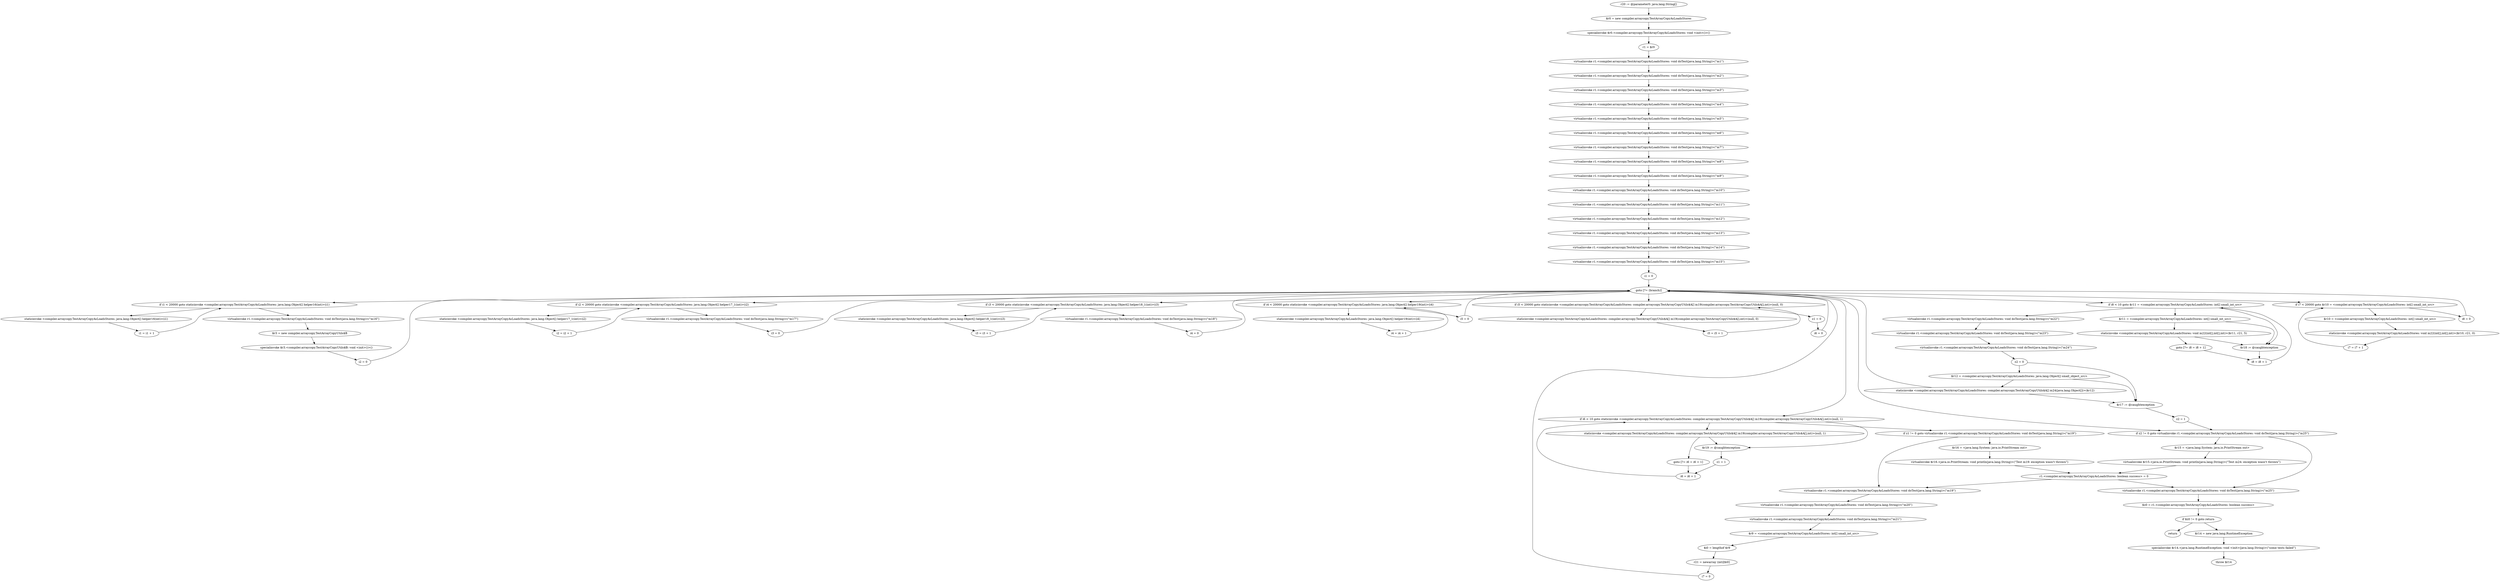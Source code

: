 digraph "unitGraph" {
    "r20 := @parameter0: java.lang.String[]"
    "$r0 = new compiler.arraycopy.TestArrayCopyAsLoadsStores"
    "specialinvoke $r0.<compiler.arraycopy.TestArrayCopyAsLoadsStores: void <init>()>()"
    "r1 = $r0"
    "virtualinvoke r1.<compiler.arraycopy.TestArrayCopyAsLoadsStores: void doTest(java.lang.String)>(\"m1\")"
    "virtualinvoke r1.<compiler.arraycopy.TestArrayCopyAsLoadsStores: void doTest(java.lang.String)>(\"m2\")"
    "virtualinvoke r1.<compiler.arraycopy.TestArrayCopyAsLoadsStores: void doTest(java.lang.String)>(\"m3\")"
    "virtualinvoke r1.<compiler.arraycopy.TestArrayCopyAsLoadsStores: void doTest(java.lang.String)>(\"m4\")"
    "virtualinvoke r1.<compiler.arraycopy.TestArrayCopyAsLoadsStores: void doTest(java.lang.String)>(\"m5\")"
    "virtualinvoke r1.<compiler.arraycopy.TestArrayCopyAsLoadsStores: void doTest(java.lang.String)>(\"m6\")"
    "virtualinvoke r1.<compiler.arraycopy.TestArrayCopyAsLoadsStores: void doTest(java.lang.String)>(\"m7\")"
    "virtualinvoke r1.<compiler.arraycopy.TestArrayCopyAsLoadsStores: void doTest(java.lang.String)>(\"m8\")"
    "virtualinvoke r1.<compiler.arraycopy.TestArrayCopyAsLoadsStores: void doTest(java.lang.String)>(\"m9\")"
    "virtualinvoke r1.<compiler.arraycopy.TestArrayCopyAsLoadsStores: void doTest(java.lang.String)>(\"m10\")"
    "virtualinvoke r1.<compiler.arraycopy.TestArrayCopyAsLoadsStores: void doTest(java.lang.String)>(\"m11\")"
    "virtualinvoke r1.<compiler.arraycopy.TestArrayCopyAsLoadsStores: void doTest(java.lang.String)>(\"m12\")"
    "virtualinvoke r1.<compiler.arraycopy.TestArrayCopyAsLoadsStores: void doTest(java.lang.String)>(\"m13\")"
    "virtualinvoke r1.<compiler.arraycopy.TestArrayCopyAsLoadsStores: void doTest(java.lang.String)>(\"m14\")"
    "virtualinvoke r1.<compiler.arraycopy.TestArrayCopyAsLoadsStores: void doTest(java.lang.String)>(\"m15\")"
    "i1 = 0"
    "goto [?= (branch)]"
    "staticinvoke <compiler.arraycopy.TestArrayCopyAsLoadsStores: java.lang.Object[] helper16(int)>(i1)"
    "i1 = i1 + 1"
    "if i1 < 20000 goto staticinvoke <compiler.arraycopy.TestArrayCopyAsLoadsStores: java.lang.Object[] helper16(int)>(i1)"
    "virtualinvoke r1.<compiler.arraycopy.TestArrayCopyAsLoadsStores: void doTest(java.lang.String)>(\"m16\")"
    "$r3 = new compiler.arraycopy.TestArrayCopyUtils$B"
    "specialinvoke $r3.<compiler.arraycopy.TestArrayCopyUtils$B: void <init>()>()"
    "i2 = 0"
    "staticinvoke <compiler.arraycopy.TestArrayCopyAsLoadsStores: java.lang.Object[] helper17_1(int)>(i2)"
    "i2 = i2 + 1"
    "if i2 < 20000 goto staticinvoke <compiler.arraycopy.TestArrayCopyAsLoadsStores: java.lang.Object[] helper17_1(int)>(i2)"
    "virtualinvoke r1.<compiler.arraycopy.TestArrayCopyAsLoadsStores: void doTest(java.lang.String)>(\"m17\")"
    "i3 = 0"
    "staticinvoke <compiler.arraycopy.TestArrayCopyAsLoadsStores: java.lang.Object[] helper18_1(int)>(i3)"
    "i3 = i3 + 1"
    "if i3 < 20000 goto staticinvoke <compiler.arraycopy.TestArrayCopyAsLoadsStores: java.lang.Object[] helper18_1(int)>(i3)"
    "virtualinvoke r1.<compiler.arraycopy.TestArrayCopyAsLoadsStores: void doTest(java.lang.String)>(\"m18\")"
    "i4 = 0"
    "staticinvoke <compiler.arraycopy.TestArrayCopyAsLoadsStores: java.lang.Object[] helper19(int)>(i4)"
    "i4 = i4 + 1"
    "if i4 < 20000 goto staticinvoke <compiler.arraycopy.TestArrayCopyAsLoadsStores: java.lang.Object[] helper19(int)>(i4)"
    "i5 = 0"
    "staticinvoke <compiler.arraycopy.TestArrayCopyAsLoadsStores: compiler.arraycopy.TestArrayCopyUtils$A[] m19(compiler.arraycopy.TestArrayCopyUtils$A[],int)>(null, 0)"
    "i5 = i5 + 1"
    "if i5 < 20000 goto staticinvoke <compiler.arraycopy.TestArrayCopyAsLoadsStores: compiler.arraycopy.TestArrayCopyUtils$A[] m19(compiler.arraycopy.TestArrayCopyUtils$A[],int)>(null, 0)"
    "z1 = 0"
    "i6 = 0"
    "staticinvoke <compiler.arraycopy.TestArrayCopyAsLoadsStores: compiler.arraycopy.TestArrayCopyUtils$A[] m19(compiler.arraycopy.TestArrayCopyUtils$A[],int)>(null, 1)"
    "goto [?= i6 = i6 + 1]"
    "$r19 := @caughtexception"
    "z1 = 1"
    "i6 = i6 + 1"
    "if i6 < 10 goto staticinvoke <compiler.arraycopy.TestArrayCopyAsLoadsStores: compiler.arraycopy.TestArrayCopyUtils$A[] m19(compiler.arraycopy.TestArrayCopyUtils$A[],int)>(null, 1)"
    "if z1 != 0 goto virtualinvoke r1.<compiler.arraycopy.TestArrayCopyAsLoadsStores: void doTest(java.lang.String)>(\"m19\")"
    "$r16 = <java.lang.System: java.io.PrintStream out>"
    "virtualinvoke $r16.<java.io.PrintStream: void println(java.lang.String)>(\"Test m19: exception wasn\'t thrown\")"
    "r1.<compiler.arraycopy.TestArrayCopyAsLoadsStores: boolean success> = 0"
    "virtualinvoke r1.<compiler.arraycopy.TestArrayCopyAsLoadsStores: void doTest(java.lang.String)>(\"m19\")"
    "virtualinvoke r1.<compiler.arraycopy.TestArrayCopyAsLoadsStores: void doTest(java.lang.String)>(\"m20\")"
    "virtualinvoke r1.<compiler.arraycopy.TestArrayCopyAsLoadsStores: void doTest(java.lang.String)>(\"m21\")"
    "$r9 = <compiler.arraycopy.TestArrayCopyAsLoadsStores: int[] small_int_src>"
    "$i0 = lengthof $r9"
    "r21 = newarray (int)[$i0]"
    "i7 = 0"
    "$r10 = <compiler.arraycopy.TestArrayCopyAsLoadsStores: int[] small_int_src>"
    "staticinvoke <compiler.arraycopy.TestArrayCopyAsLoadsStores: void m22(int[],int[],int)>($r10, r21, 0)"
    "i7 = i7 + 1"
    "if i7 < 20000 goto $r10 = <compiler.arraycopy.TestArrayCopyAsLoadsStores: int[] small_int_src>"
    "i8 = 0"
    "$r11 = <compiler.arraycopy.TestArrayCopyAsLoadsStores: int[] small_int_src>"
    "staticinvoke <compiler.arraycopy.TestArrayCopyAsLoadsStores: void m22(int[],int[],int)>($r11, r21, 5)"
    "goto [?= i8 = i8 + 1]"
    "$r18 := @caughtexception"
    "i8 = i8 + 1"
    "if i8 < 10 goto $r11 = <compiler.arraycopy.TestArrayCopyAsLoadsStores: int[] small_int_src>"
    "virtualinvoke r1.<compiler.arraycopy.TestArrayCopyAsLoadsStores: void doTest(java.lang.String)>(\"m22\")"
    "virtualinvoke r1.<compiler.arraycopy.TestArrayCopyAsLoadsStores: void doTest(java.lang.String)>(\"m23\")"
    "virtualinvoke r1.<compiler.arraycopy.TestArrayCopyAsLoadsStores: void doTest(java.lang.String)>(\"m24\")"
    "z2 = 0"
    "$r12 = <compiler.arraycopy.TestArrayCopyAsLoadsStores: java.lang.Object[] small_object_src>"
    "staticinvoke <compiler.arraycopy.TestArrayCopyAsLoadsStores: compiler.arraycopy.TestArrayCopyUtils$A[] m24(java.lang.Object[])>($r12)"
    "$r17 := @caughtexception"
    "z2 = 1"
    "if z2 != 0 goto virtualinvoke r1.<compiler.arraycopy.TestArrayCopyAsLoadsStores: void doTest(java.lang.String)>(\"m25\")"
    "$r15 = <java.lang.System: java.io.PrintStream out>"
    "virtualinvoke $r15.<java.io.PrintStream: void println(java.lang.String)>(\"Test m24: exception wasn\'t thrown\")"
    "virtualinvoke r1.<compiler.arraycopy.TestArrayCopyAsLoadsStores: void doTest(java.lang.String)>(\"m25\")"
    "$z0 = r1.<compiler.arraycopy.TestArrayCopyAsLoadsStores: boolean success>"
    "if $z0 != 0 goto return"
    "$r14 = new java.lang.RuntimeException"
    "specialinvoke $r14.<java.lang.RuntimeException: void <init>(java.lang.String)>(\"some tests failed\")"
    "throw $r14"
    "return"
    "r20 := @parameter0: java.lang.String[]"->"$r0 = new compiler.arraycopy.TestArrayCopyAsLoadsStores";
    "$r0 = new compiler.arraycopy.TestArrayCopyAsLoadsStores"->"specialinvoke $r0.<compiler.arraycopy.TestArrayCopyAsLoadsStores: void <init>()>()";
    "specialinvoke $r0.<compiler.arraycopy.TestArrayCopyAsLoadsStores: void <init>()>()"->"r1 = $r0";
    "r1 = $r0"->"virtualinvoke r1.<compiler.arraycopy.TestArrayCopyAsLoadsStores: void doTest(java.lang.String)>(\"m1\")";
    "virtualinvoke r1.<compiler.arraycopy.TestArrayCopyAsLoadsStores: void doTest(java.lang.String)>(\"m1\")"->"virtualinvoke r1.<compiler.arraycopy.TestArrayCopyAsLoadsStores: void doTest(java.lang.String)>(\"m2\")";
    "virtualinvoke r1.<compiler.arraycopy.TestArrayCopyAsLoadsStores: void doTest(java.lang.String)>(\"m2\")"->"virtualinvoke r1.<compiler.arraycopy.TestArrayCopyAsLoadsStores: void doTest(java.lang.String)>(\"m3\")";
    "virtualinvoke r1.<compiler.arraycopy.TestArrayCopyAsLoadsStores: void doTest(java.lang.String)>(\"m3\")"->"virtualinvoke r1.<compiler.arraycopy.TestArrayCopyAsLoadsStores: void doTest(java.lang.String)>(\"m4\")";
    "virtualinvoke r1.<compiler.arraycopy.TestArrayCopyAsLoadsStores: void doTest(java.lang.String)>(\"m4\")"->"virtualinvoke r1.<compiler.arraycopy.TestArrayCopyAsLoadsStores: void doTest(java.lang.String)>(\"m5\")";
    "virtualinvoke r1.<compiler.arraycopy.TestArrayCopyAsLoadsStores: void doTest(java.lang.String)>(\"m5\")"->"virtualinvoke r1.<compiler.arraycopy.TestArrayCopyAsLoadsStores: void doTest(java.lang.String)>(\"m6\")";
    "virtualinvoke r1.<compiler.arraycopy.TestArrayCopyAsLoadsStores: void doTest(java.lang.String)>(\"m6\")"->"virtualinvoke r1.<compiler.arraycopy.TestArrayCopyAsLoadsStores: void doTest(java.lang.String)>(\"m7\")";
    "virtualinvoke r1.<compiler.arraycopy.TestArrayCopyAsLoadsStores: void doTest(java.lang.String)>(\"m7\")"->"virtualinvoke r1.<compiler.arraycopy.TestArrayCopyAsLoadsStores: void doTest(java.lang.String)>(\"m8\")";
    "virtualinvoke r1.<compiler.arraycopy.TestArrayCopyAsLoadsStores: void doTest(java.lang.String)>(\"m8\")"->"virtualinvoke r1.<compiler.arraycopy.TestArrayCopyAsLoadsStores: void doTest(java.lang.String)>(\"m9\")";
    "virtualinvoke r1.<compiler.arraycopy.TestArrayCopyAsLoadsStores: void doTest(java.lang.String)>(\"m9\")"->"virtualinvoke r1.<compiler.arraycopy.TestArrayCopyAsLoadsStores: void doTest(java.lang.String)>(\"m10\")";
    "virtualinvoke r1.<compiler.arraycopy.TestArrayCopyAsLoadsStores: void doTest(java.lang.String)>(\"m10\")"->"virtualinvoke r1.<compiler.arraycopy.TestArrayCopyAsLoadsStores: void doTest(java.lang.String)>(\"m11\")";
    "virtualinvoke r1.<compiler.arraycopy.TestArrayCopyAsLoadsStores: void doTest(java.lang.String)>(\"m11\")"->"virtualinvoke r1.<compiler.arraycopy.TestArrayCopyAsLoadsStores: void doTest(java.lang.String)>(\"m12\")";
    "virtualinvoke r1.<compiler.arraycopy.TestArrayCopyAsLoadsStores: void doTest(java.lang.String)>(\"m12\")"->"virtualinvoke r1.<compiler.arraycopy.TestArrayCopyAsLoadsStores: void doTest(java.lang.String)>(\"m13\")";
    "virtualinvoke r1.<compiler.arraycopy.TestArrayCopyAsLoadsStores: void doTest(java.lang.String)>(\"m13\")"->"virtualinvoke r1.<compiler.arraycopy.TestArrayCopyAsLoadsStores: void doTest(java.lang.String)>(\"m14\")";
    "virtualinvoke r1.<compiler.arraycopy.TestArrayCopyAsLoadsStores: void doTest(java.lang.String)>(\"m14\")"->"virtualinvoke r1.<compiler.arraycopy.TestArrayCopyAsLoadsStores: void doTest(java.lang.String)>(\"m15\")";
    "virtualinvoke r1.<compiler.arraycopy.TestArrayCopyAsLoadsStores: void doTest(java.lang.String)>(\"m15\")"->"i1 = 0";
    "i1 = 0"->"goto [?= (branch)]";
    "goto [?= (branch)]"->"if i1 < 20000 goto staticinvoke <compiler.arraycopy.TestArrayCopyAsLoadsStores: java.lang.Object[] helper16(int)>(i1)";
    "staticinvoke <compiler.arraycopy.TestArrayCopyAsLoadsStores: java.lang.Object[] helper16(int)>(i1)"->"i1 = i1 + 1";
    "i1 = i1 + 1"->"if i1 < 20000 goto staticinvoke <compiler.arraycopy.TestArrayCopyAsLoadsStores: java.lang.Object[] helper16(int)>(i1)";
    "if i1 < 20000 goto staticinvoke <compiler.arraycopy.TestArrayCopyAsLoadsStores: java.lang.Object[] helper16(int)>(i1)"->"virtualinvoke r1.<compiler.arraycopy.TestArrayCopyAsLoadsStores: void doTest(java.lang.String)>(\"m16\")";
    "if i1 < 20000 goto staticinvoke <compiler.arraycopy.TestArrayCopyAsLoadsStores: java.lang.Object[] helper16(int)>(i1)"->"staticinvoke <compiler.arraycopy.TestArrayCopyAsLoadsStores: java.lang.Object[] helper16(int)>(i1)";
    "virtualinvoke r1.<compiler.arraycopy.TestArrayCopyAsLoadsStores: void doTest(java.lang.String)>(\"m16\")"->"$r3 = new compiler.arraycopy.TestArrayCopyUtils$B";
    "$r3 = new compiler.arraycopy.TestArrayCopyUtils$B"->"specialinvoke $r3.<compiler.arraycopy.TestArrayCopyUtils$B: void <init>()>()";
    "specialinvoke $r3.<compiler.arraycopy.TestArrayCopyUtils$B: void <init>()>()"->"i2 = 0";
    "i2 = 0"->"goto [?= (branch)]";
    "goto [?= (branch)]"->"if i2 < 20000 goto staticinvoke <compiler.arraycopy.TestArrayCopyAsLoadsStores: java.lang.Object[] helper17_1(int)>(i2)";
    "staticinvoke <compiler.arraycopy.TestArrayCopyAsLoadsStores: java.lang.Object[] helper17_1(int)>(i2)"->"i2 = i2 + 1";
    "i2 = i2 + 1"->"if i2 < 20000 goto staticinvoke <compiler.arraycopy.TestArrayCopyAsLoadsStores: java.lang.Object[] helper17_1(int)>(i2)";
    "if i2 < 20000 goto staticinvoke <compiler.arraycopy.TestArrayCopyAsLoadsStores: java.lang.Object[] helper17_1(int)>(i2)"->"virtualinvoke r1.<compiler.arraycopy.TestArrayCopyAsLoadsStores: void doTest(java.lang.String)>(\"m17\")";
    "if i2 < 20000 goto staticinvoke <compiler.arraycopy.TestArrayCopyAsLoadsStores: java.lang.Object[] helper17_1(int)>(i2)"->"staticinvoke <compiler.arraycopy.TestArrayCopyAsLoadsStores: java.lang.Object[] helper17_1(int)>(i2)";
    "virtualinvoke r1.<compiler.arraycopy.TestArrayCopyAsLoadsStores: void doTest(java.lang.String)>(\"m17\")"->"i3 = 0";
    "i3 = 0"->"goto [?= (branch)]";
    "goto [?= (branch)]"->"if i3 < 20000 goto staticinvoke <compiler.arraycopy.TestArrayCopyAsLoadsStores: java.lang.Object[] helper18_1(int)>(i3)";
    "staticinvoke <compiler.arraycopy.TestArrayCopyAsLoadsStores: java.lang.Object[] helper18_1(int)>(i3)"->"i3 = i3 + 1";
    "i3 = i3 + 1"->"if i3 < 20000 goto staticinvoke <compiler.arraycopy.TestArrayCopyAsLoadsStores: java.lang.Object[] helper18_1(int)>(i3)";
    "if i3 < 20000 goto staticinvoke <compiler.arraycopy.TestArrayCopyAsLoadsStores: java.lang.Object[] helper18_1(int)>(i3)"->"virtualinvoke r1.<compiler.arraycopy.TestArrayCopyAsLoadsStores: void doTest(java.lang.String)>(\"m18\")";
    "if i3 < 20000 goto staticinvoke <compiler.arraycopy.TestArrayCopyAsLoadsStores: java.lang.Object[] helper18_1(int)>(i3)"->"staticinvoke <compiler.arraycopy.TestArrayCopyAsLoadsStores: java.lang.Object[] helper18_1(int)>(i3)";
    "virtualinvoke r1.<compiler.arraycopy.TestArrayCopyAsLoadsStores: void doTest(java.lang.String)>(\"m18\")"->"i4 = 0";
    "i4 = 0"->"goto [?= (branch)]";
    "goto [?= (branch)]"->"if i4 < 20000 goto staticinvoke <compiler.arraycopy.TestArrayCopyAsLoadsStores: java.lang.Object[] helper19(int)>(i4)";
    "staticinvoke <compiler.arraycopy.TestArrayCopyAsLoadsStores: java.lang.Object[] helper19(int)>(i4)"->"i4 = i4 + 1";
    "i4 = i4 + 1"->"if i4 < 20000 goto staticinvoke <compiler.arraycopy.TestArrayCopyAsLoadsStores: java.lang.Object[] helper19(int)>(i4)";
    "if i4 < 20000 goto staticinvoke <compiler.arraycopy.TestArrayCopyAsLoadsStores: java.lang.Object[] helper19(int)>(i4)"->"i5 = 0";
    "if i4 < 20000 goto staticinvoke <compiler.arraycopy.TestArrayCopyAsLoadsStores: java.lang.Object[] helper19(int)>(i4)"->"staticinvoke <compiler.arraycopy.TestArrayCopyAsLoadsStores: java.lang.Object[] helper19(int)>(i4)";
    "i5 = 0"->"goto [?= (branch)]";
    "goto [?= (branch)]"->"if i5 < 20000 goto staticinvoke <compiler.arraycopy.TestArrayCopyAsLoadsStores: compiler.arraycopy.TestArrayCopyUtils$A[] m19(compiler.arraycopy.TestArrayCopyUtils$A[],int)>(null, 0)";
    "staticinvoke <compiler.arraycopy.TestArrayCopyAsLoadsStores: compiler.arraycopy.TestArrayCopyUtils$A[] m19(compiler.arraycopy.TestArrayCopyUtils$A[],int)>(null, 0)"->"i5 = i5 + 1";
    "i5 = i5 + 1"->"if i5 < 20000 goto staticinvoke <compiler.arraycopy.TestArrayCopyAsLoadsStores: compiler.arraycopy.TestArrayCopyUtils$A[] m19(compiler.arraycopy.TestArrayCopyUtils$A[],int)>(null, 0)";
    "if i5 < 20000 goto staticinvoke <compiler.arraycopy.TestArrayCopyAsLoadsStores: compiler.arraycopy.TestArrayCopyUtils$A[] m19(compiler.arraycopy.TestArrayCopyUtils$A[],int)>(null, 0)"->"z1 = 0";
    "if i5 < 20000 goto staticinvoke <compiler.arraycopy.TestArrayCopyAsLoadsStores: compiler.arraycopy.TestArrayCopyUtils$A[] m19(compiler.arraycopy.TestArrayCopyUtils$A[],int)>(null, 0)"->"staticinvoke <compiler.arraycopy.TestArrayCopyAsLoadsStores: compiler.arraycopy.TestArrayCopyUtils$A[] m19(compiler.arraycopy.TestArrayCopyUtils$A[],int)>(null, 0)";
    "z1 = 0"->"i6 = 0";
    "i6 = 0"->"goto [?= (branch)]";
    "goto [?= (branch)]"->"if i6 < 10 goto staticinvoke <compiler.arraycopy.TestArrayCopyAsLoadsStores: compiler.arraycopy.TestArrayCopyUtils$A[] m19(compiler.arraycopy.TestArrayCopyUtils$A[],int)>(null, 1)";
    "staticinvoke <compiler.arraycopy.TestArrayCopyAsLoadsStores: compiler.arraycopy.TestArrayCopyUtils$A[] m19(compiler.arraycopy.TestArrayCopyUtils$A[],int)>(null, 1)"->"goto [?= i6 = i6 + 1]";
    "staticinvoke <compiler.arraycopy.TestArrayCopyAsLoadsStores: compiler.arraycopy.TestArrayCopyUtils$A[] m19(compiler.arraycopy.TestArrayCopyUtils$A[],int)>(null, 1)"->"$r19 := @caughtexception";
    "goto [?= i6 = i6 + 1]"->"i6 = i6 + 1";
    "$r19 := @caughtexception"->"z1 = 1";
    "z1 = 1"->"i6 = i6 + 1";
    "i6 = i6 + 1"->"if i6 < 10 goto staticinvoke <compiler.arraycopy.TestArrayCopyAsLoadsStores: compiler.arraycopy.TestArrayCopyUtils$A[] m19(compiler.arraycopy.TestArrayCopyUtils$A[],int)>(null, 1)";
    "if i6 < 10 goto staticinvoke <compiler.arraycopy.TestArrayCopyAsLoadsStores: compiler.arraycopy.TestArrayCopyUtils$A[] m19(compiler.arraycopy.TestArrayCopyUtils$A[],int)>(null, 1)"->"if z1 != 0 goto virtualinvoke r1.<compiler.arraycopy.TestArrayCopyAsLoadsStores: void doTest(java.lang.String)>(\"m19\")";
    "if i6 < 10 goto staticinvoke <compiler.arraycopy.TestArrayCopyAsLoadsStores: compiler.arraycopy.TestArrayCopyUtils$A[] m19(compiler.arraycopy.TestArrayCopyUtils$A[],int)>(null, 1)"->"staticinvoke <compiler.arraycopy.TestArrayCopyAsLoadsStores: compiler.arraycopy.TestArrayCopyUtils$A[] m19(compiler.arraycopy.TestArrayCopyUtils$A[],int)>(null, 1)";
    "if i6 < 10 goto staticinvoke <compiler.arraycopy.TestArrayCopyAsLoadsStores: compiler.arraycopy.TestArrayCopyUtils$A[] m19(compiler.arraycopy.TestArrayCopyUtils$A[],int)>(null, 1)"->"$r19 := @caughtexception";
    "if z1 != 0 goto virtualinvoke r1.<compiler.arraycopy.TestArrayCopyAsLoadsStores: void doTest(java.lang.String)>(\"m19\")"->"$r16 = <java.lang.System: java.io.PrintStream out>";
    "if z1 != 0 goto virtualinvoke r1.<compiler.arraycopy.TestArrayCopyAsLoadsStores: void doTest(java.lang.String)>(\"m19\")"->"virtualinvoke r1.<compiler.arraycopy.TestArrayCopyAsLoadsStores: void doTest(java.lang.String)>(\"m19\")";
    "$r16 = <java.lang.System: java.io.PrintStream out>"->"virtualinvoke $r16.<java.io.PrintStream: void println(java.lang.String)>(\"Test m19: exception wasn\'t thrown\")";
    "virtualinvoke $r16.<java.io.PrintStream: void println(java.lang.String)>(\"Test m19: exception wasn\'t thrown\")"->"r1.<compiler.arraycopy.TestArrayCopyAsLoadsStores: boolean success> = 0";
    "r1.<compiler.arraycopy.TestArrayCopyAsLoadsStores: boolean success> = 0"->"virtualinvoke r1.<compiler.arraycopy.TestArrayCopyAsLoadsStores: void doTest(java.lang.String)>(\"m19\")";
    "virtualinvoke r1.<compiler.arraycopy.TestArrayCopyAsLoadsStores: void doTest(java.lang.String)>(\"m19\")"->"virtualinvoke r1.<compiler.arraycopy.TestArrayCopyAsLoadsStores: void doTest(java.lang.String)>(\"m20\")";
    "virtualinvoke r1.<compiler.arraycopy.TestArrayCopyAsLoadsStores: void doTest(java.lang.String)>(\"m20\")"->"virtualinvoke r1.<compiler.arraycopy.TestArrayCopyAsLoadsStores: void doTest(java.lang.String)>(\"m21\")";
    "virtualinvoke r1.<compiler.arraycopy.TestArrayCopyAsLoadsStores: void doTest(java.lang.String)>(\"m21\")"->"$r9 = <compiler.arraycopy.TestArrayCopyAsLoadsStores: int[] small_int_src>";
    "$r9 = <compiler.arraycopy.TestArrayCopyAsLoadsStores: int[] small_int_src>"->"$i0 = lengthof $r9";
    "$i0 = lengthof $r9"->"r21 = newarray (int)[$i0]";
    "r21 = newarray (int)[$i0]"->"i7 = 0";
    "i7 = 0"->"goto [?= (branch)]";
    "goto [?= (branch)]"->"if i7 < 20000 goto $r10 = <compiler.arraycopy.TestArrayCopyAsLoadsStores: int[] small_int_src>";
    "$r10 = <compiler.arraycopy.TestArrayCopyAsLoadsStores: int[] small_int_src>"->"staticinvoke <compiler.arraycopy.TestArrayCopyAsLoadsStores: void m22(int[],int[],int)>($r10, r21, 0)";
    "staticinvoke <compiler.arraycopy.TestArrayCopyAsLoadsStores: void m22(int[],int[],int)>($r10, r21, 0)"->"i7 = i7 + 1";
    "i7 = i7 + 1"->"if i7 < 20000 goto $r10 = <compiler.arraycopy.TestArrayCopyAsLoadsStores: int[] small_int_src>";
    "if i7 < 20000 goto $r10 = <compiler.arraycopy.TestArrayCopyAsLoadsStores: int[] small_int_src>"->"i8 = 0";
    "if i7 < 20000 goto $r10 = <compiler.arraycopy.TestArrayCopyAsLoadsStores: int[] small_int_src>"->"$r10 = <compiler.arraycopy.TestArrayCopyAsLoadsStores: int[] small_int_src>";
    "i8 = 0"->"goto [?= (branch)]";
    "goto [?= (branch)]"->"if i8 < 10 goto $r11 = <compiler.arraycopy.TestArrayCopyAsLoadsStores: int[] small_int_src>";
    "$r11 = <compiler.arraycopy.TestArrayCopyAsLoadsStores: int[] small_int_src>"->"staticinvoke <compiler.arraycopy.TestArrayCopyAsLoadsStores: void m22(int[],int[],int)>($r11, r21, 5)";
    "$r11 = <compiler.arraycopy.TestArrayCopyAsLoadsStores: int[] small_int_src>"->"$r18 := @caughtexception";
    "staticinvoke <compiler.arraycopy.TestArrayCopyAsLoadsStores: void m22(int[],int[],int)>($r11, r21, 5)"->"goto [?= i8 = i8 + 1]";
    "staticinvoke <compiler.arraycopy.TestArrayCopyAsLoadsStores: void m22(int[],int[],int)>($r11, r21, 5)"->"$r18 := @caughtexception";
    "goto [?= i8 = i8 + 1]"->"i8 = i8 + 1";
    "$r18 := @caughtexception"->"i8 = i8 + 1";
    "i8 = i8 + 1"->"if i8 < 10 goto $r11 = <compiler.arraycopy.TestArrayCopyAsLoadsStores: int[] small_int_src>";
    "if i8 < 10 goto $r11 = <compiler.arraycopy.TestArrayCopyAsLoadsStores: int[] small_int_src>"->"virtualinvoke r1.<compiler.arraycopy.TestArrayCopyAsLoadsStores: void doTest(java.lang.String)>(\"m22\")";
    "if i8 < 10 goto $r11 = <compiler.arraycopy.TestArrayCopyAsLoadsStores: int[] small_int_src>"->"$r11 = <compiler.arraycopy.TestArrayCopyAsLoadsStores: int[] small_int_src>";
    "if i8 < 10 goto $r11 = <compiler.arraycopy.TestArrayCopyAsLoadsStores: int[] small_int_src>"->"$r18 := @caughtexception";
    "virtualinvoke r1.<compiler.arraycopy.TestArrayCopyAsLoadsStores: void doTest(java.lang.String)>(\"m22\")"->"virtualinvoke r1.<compiler.arraycopy.TestArrayCopyAsLoadsStores: void doTest(java.lang.String)>(\"m23\")";
    "virtualinvoke r1.<compiler.arraycopy.TestArrayCopyAsLoadsStores: void doTest(java.lang.String)>(\"m23\")"->"virtualinvoke r1.<compiler.arraycopy.TestArrayCopyAsLoadsStores: void doTest(java.lang.String)>(\"m24\")";
    "virtualinvoke r1.<compiler.arraycopy.TestArrayCopyAsLoadsStores: void doTest(java.lang.String)>(\"m24\")"->"z2 = 0";
    "z2 = 0"->"$r12 = <compiler.arraycopy.TestArrayCopyAsLoadsStores: java.lang.Object[] small_object_src>";
    "z2 = 0"->"$r17 := @caughtexception";
    "$r12 = <compiler.arraycopy.TestArrayCopyAsLoadsStores: java.lang.Object[] small_object_src>"->"staticinvoke <compiler.arraycopy.TestArrayCopyAsLoadsStores: compiler.arraycopy.TestArrayCopyUtils$A[] m24(java.lang.Object[])>($r12)";
    "$r12 = <compiler.arraycopy.TestArrayCopyAsLoadsStores: java.lang.Object[] small_object_src>"->"$r17 := @caughtexception";
    "staticinvoke <compiler.arraycopy.TestArrayCopyAsLoadsStores: compiler.arraycopy.TestArrayCopyUtils$A[] m24(java.lang.Object[])>($r12)"->"goto [?= (branch)]";
    "staticinvoke <compiler.arraycopy.TestArrayCopyAsLoadsStores: compiler.arraycopy.TestArrayCopyUtils$A[] m24(java.lang.Object[])>($r12)"->"$r17 := @caughtexception";
    "goto [?= (branch)]"->"if z2 != 0 goto virtualinvoke r1.<compiler.arraycopy.TestArrayCopyAsLoadsStores: void doTest(java.lang.String)>(\"m25\")";
    "$r17 := @caughtexception"->"z2 = 1";
    "z2 = 1"->"if z2 != 0 goto virtualinvoke r1.<compiler.arraycopy.TestArrayCopyAsLoadsStores: void doTest(java.lang.String)>(\"m25\")";
    "if z2 != 0 goto virtualinvoke r1.<compiler.arraycopy.TestArrayCopyAsLoadsStores: void doTest(java.lang.String)>(\"m25\")"->"$r15 = <java.lang.System: java.io.PrintStream out>";
    "if z2 != 0 goto virtualinvoke r1.<compiler.arraycopy.TestArrayCopyAsLoadsStores: void doTest(java.lang.String)>(\"m25\")"->"virtualinvoke r1.<compiler.arraycopy.TestArrayCopyAsLoadsStores: void doTest(java.lang.String)>(\"m25\")";
    "$r15 = <java.lang.System: java.io.PrintStream out>"->"virtualinvoke $r15.<java.io.PrintStream: void println(java.lang.String)>(\"Test m24: exception wasn\'t thrown\")";
    "virtualinvoke $r15.<java.io.PrintStream: void println(java.lang.String)>(\"Test m24: exception wasn\'t thrown\")"->"r1.<compiler.arraycopy.TestArrayCopyAsLoadsStores: boolean success> = 0";
    "r1.<compiler.arraycopy.TestArrayCopyAsLoadsStores: boolean success> = 0"->"virtualinvoke r1.<compiler.arraycopy.TestArrayCopyAsLoadsStores: void doTest(java.lang.String)>(\"m25\")";
    "virtualinvoke r1.<compiler.arraycopy.TestArrayCopyAsLoadsStores: void doTest(java.lang.String)>(\"m25\")"->"$z0 = r1.<compiler.arraycopy.TestArrayCopyAsLoadsStores: boolean success>";
    "$z0 = r1.<compiler.arraycopy.TestArrayCopyAsLoadsStores: boolean success>"->"if $z0 != 0 goto return";
    "if $z0 != 0 goto return"->"$r14 = new java.lang.RuntimeException";
    "if $z0 != 0 goto return"->"return";
    "$r14 = new java.lang.RuntimeException"->"specialinvoke $r14.<java.lang.RuntimeException: void <init>(java.lang.String)>(\"some tests failed\")";
    "specialinvoke $r14.<java.lang.RuntimeException: void <init>(java.lang.String)>(\"some tests failed\")"->"throw $r14";
}
